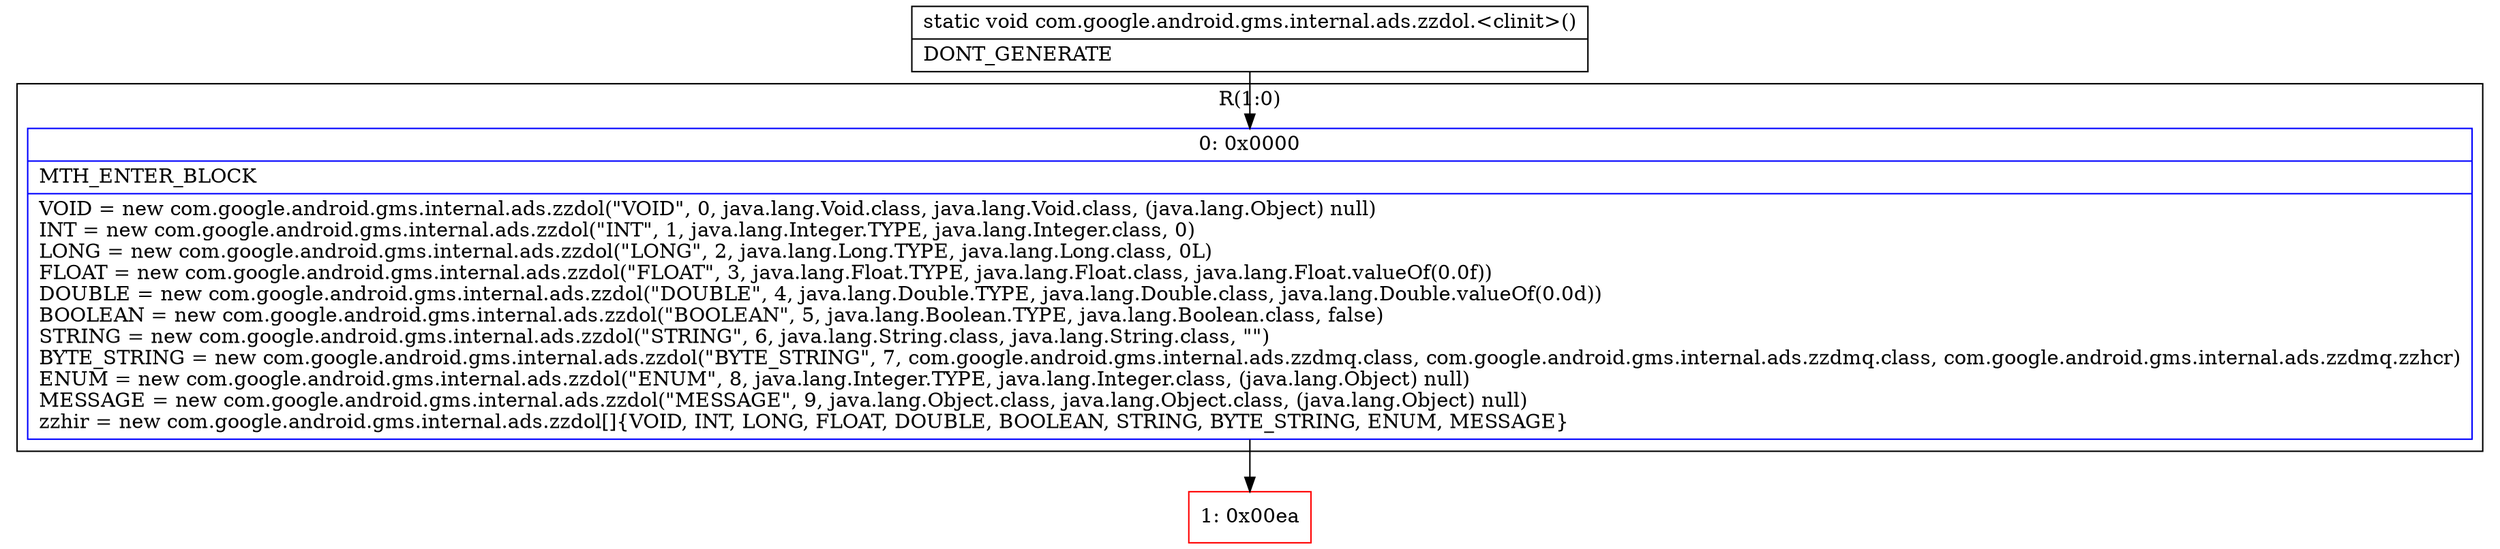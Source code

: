 digraph "CFG forcom.google.android.gms.internal.ads.zzdol.\<clinit\>()V" {
subgraph cluster_Region_1379783211 {
label = "R(1:0)";
node [shape=record,color=blue];
Node_0 [shape=record,label="{0\:\ 0x0000|MTH_ENTER_BLOCK\l|VOID = new com.google.android.gms.internal.ads.zzdol(\"VOID\", 0, java.lang.Void.class, java.lang.Void.class, (java.lang.Object) null)\lINT = new com.google.android.gms.internal.ads.zzdol(\"INT\", 1, java.lang.Integer.TYPE, java.lang.Integer.class, 0)\lLONG = new com.google.android.gms.internal.ads.zzdol(\"LONG\", 2, java.lang.Long.TYPE, java.lang.Long.class, 0L)\lFLOAT = new com.google.android.gms.internal.ads.zzdol(\"FLOAT\", 3, java.lang.Float.TYPE, java.lang.Float.class, java.lang.Float.valueOf(0.0f))\lDOUBLE = new com.google.android.gms.internal.ads.zzdol(\"DOUBLE\", 4, java.lang.Double.TYPE, java.lang.Double.class, java.lang.Double.valueOf(0.0d))\lBOOLEAN = new com.google.android.gms.internal.ads.zzdol(\"BOOLEAN\", 5, java.lang.Boolean.TYPE, java.lang.Boolean.class, false)\lSTRING = new com.google.android.gms.internal.ads.zzdol(\"STRING\", 6, java.lang.String.class, java.lang.String.class, \"\")\lBYTE_STRING = new com.google.android.gms.internal.ads.zzdol(\"BYTE_STRING\", 7, com.google.android.gms.internal.ads.zzdmq.class, com.google.android.gms.internal.ads.zzdmq.class, com.google.android.gms.internal.ads.zzdmq.zzhcr)\lENUM = new com.google.android.gms.internal.ads.zzdol(\"ENUM\", 8, java.lang.Integer.TYPE, java.lang.Integer.class, (java.lang.Object) null)\lMESSAGE = new com.google.android.gms.internal.ads.zzdol(\"MESSAGE\", 9, java.lang.Object.class, java.lang.Object.class, (java.lang.Object) null)\lzzhir = new com.google.android.gms.internal.ads.zzdol[]\{VOID, INT, LONG, FLOAT, DOUBLE, BOOLEAN, STRING, BYTE_STRING, ENUM, MESSAGE\}\l}"];
}
Node_1 [shape=record,color=red,label="{1\:\ 0x00ea}"];
MethodNode[shape=record,label="{static void com.google.android.gms.internal.ads.zzdol.\<clinit\>()  | DONT_GENERATE\l}"];
MethodNode -> Node_0;
Node_0 -> Node_1;
}

